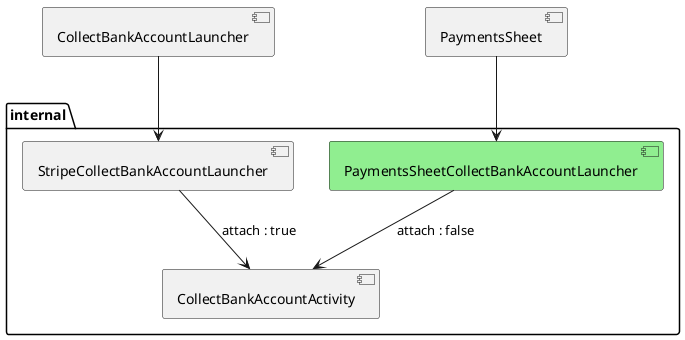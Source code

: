 @startuml
'https://plantuml.com/sequence-diagram

@startuml
[CollectBankAccountLauncher] as C
[PaymentsSheet] as P


package internal {
[StripeCollectBankAccountLauncher] as DL
[PaymentsSheetCollectBankAccountLauncher] as PL #LightGreen
[CollectBankAccountActivity] as A
}


C --> DL
P --> PL
DL --> A: attach : true
PL --> A: attach : false

@enduml
